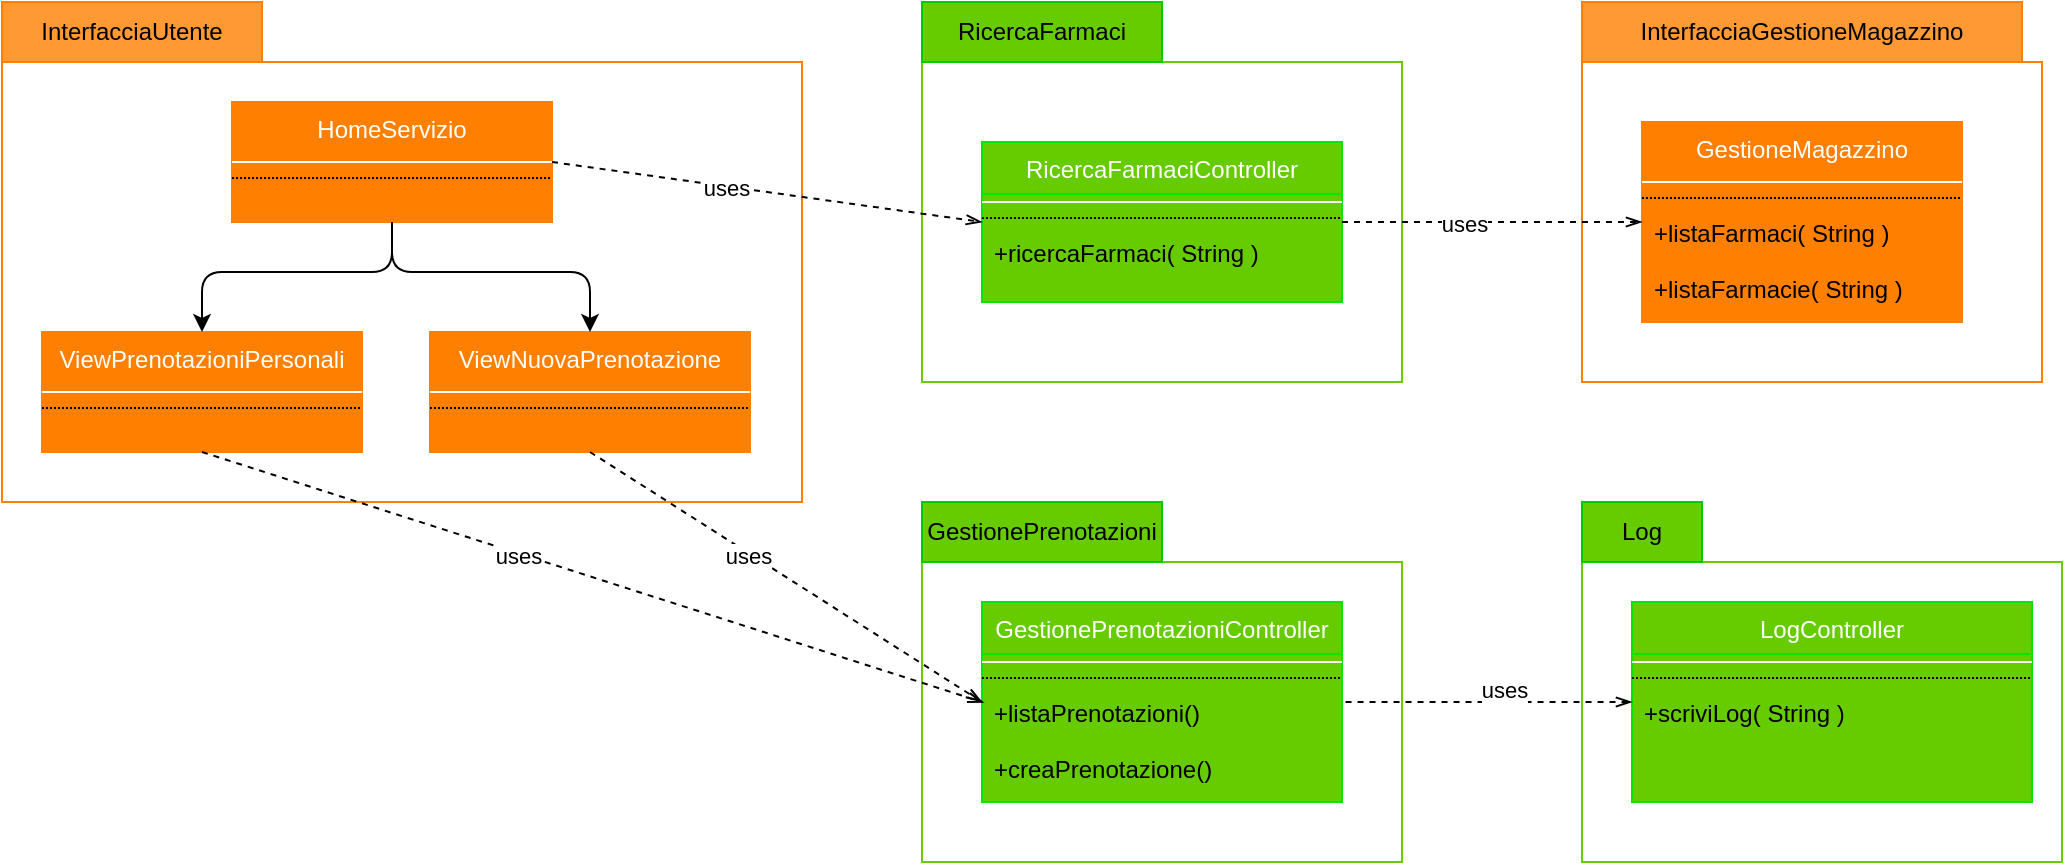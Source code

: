 <mxfile version="14.6.11" type="device"><diagram id="4dDDqyncotLdYSvt_CR8" name="Page-3"><mxGraphModel dx="1417" dy="564" grid="1" gridSize="10" guides="1" tooltips="1" connect="1" arrows="1" fold="1" page="1" pageScale="1" pageWidth="827" pageHeight="1169" math="0" shadow="0"><root><mxCell id="-rYa_-RCoVVkqTcFkCHZ-0"/><mxCell id="-rYa_-RCoVVkqTcFkCHZ-1" parent="-rYa_-RCoVVkqTcFkCHZ-0"/><mxCell id="uMdB3_oIN6MdyU5YyRza-0" value="" style="rounded=0;whiteSpace=wrap;html=1;strokeColor=#66CC00;" vertex="1" parent="-rYa_-RCoVVkqTcFkCHZ-1"><mxGeometry x="580" y="450" width="240" height="150" as="geometry"/></mxCell><mxCell id="uMdB3_oIN6MdyU5YyRza-1" value="GestionePrenotazioni" style="rounded=0;whiteSpace=wrap;html=1;strokeColor=#00CC00;gradientColor=none;fillColor=#66CC00;" vertex="1" parent="-rYa_-RCoVVkqTcFkCHZ-1"><mxGeometry x="580" y="420" width="120" height="30" as="geometry"/></mxCell><mxCell id="uMdB3_oIN6MdyU5YyRza-2" value="" style="rounded=0;whiteSpace=wrap;html=1;strokeColor=#FF8000;" vertex="1" parent="-rYa_-RCoVVkqTcFkCHZ-1"><mxGeometry x="120" y="200" width="400" height="220" as="geometry"/></mxCell><mxCell id="uMdB3_oIN6MdyU5YyRza-3" value="InterfacciaUtente" style="rounded=0;whiteSpace=wrap;html=1;gradientColor=none;strokeColor=#FF8000;fillColor=#FF9933;" vertex="1" parent="-rYa_-RCoVVkqTcFkCHZ-1"><mxGeometry x="120" y="170" width="130" height="30" as="geometry"/></mxCell><mxCell id="uMdB3_oIN6MdyU5YyRza-4" value="HomeServizio" style="swimlane;fontStyle=0;align=center;verticalAlign=top;childLayout=stackLayout;horizontal=1;startSize=26;horizontalStack=0;resizeParent=1;resizeLast=0;collapsible=1;marginBottom=0;rounded=0;shadow=0;strokeWidth=1;fontColor=#ffffff;swimlaneFillColor=#FF8000;strokeColor=#FF8000;fillColor=#FF8000;" vertex="1" parent="-rYa_-RCoVVkqTcFkCHZ-1"><mxGeometry x="235" y="220" width="160" height="60" as="geometry"><mxRectangle x="230" y="140" width="160" height="26" as="alternateBounds"/></mxGeometry></mxCell><mxCell id="uMdB3_oIN6MdyU5YyRza-5" value="" style="line;html=1;strokeWidth=1;align=left;verticalAlign=middle;spacingTop=-1;spacingLeft=3;spacingRight=3;rotatable=0;labelPosition=right;points=[];portConstraint=eastwest;strokeColor=#FFFFFF;" vertex="1" parent="uMdB3_oIN6MdyU5YyRza-4"><mxGeometry y="26" width="160" height="8" as="geometry"/></mxCell><mxCell id="uMdB3_oIN6MdyU5YyRza-6" value="" style="line;html=1;strokeWidth=1;align=left;verticalAlign=middle;spacingTop=-1;spacingLeft=3;spacingRight=3;rotatable=0;labelPosition=right;points=[];portConstraint=eastwest;dashed=1;dashPattern=1 1;" vertex="1" parent="uMdB3_oIN6MdyU5YyRza-4"><mxGeometry y="34" width="160" height="8" as="geometry"/></mxCell><mxCell id="uMdB3_oIN6MdyU5YyRza-7" value="GestionePrenotazioniController" style="swimlane;fontStyle=0;align=center;verticalAlign=top;childLayout=stackLayout;horizontal=1;startSize=26;horizontalStack=0;resizeParent=1;resizeLast=0;collapsible=1;marginBottom=0;rounded=0;shadow=0;strokeWidth=1;fontColor=#ffffff;swimlaneFillColor=#66CC00;strokeColor=#00E800;fillColor=#66CC00;" vertex="1" parent="-rYa_-RCoVVkqTcFkCHZ-1"><mxGeometry x="610" y="470" width="180" height="100" as="geometry"><mxRectangle x="230" y="140" width="160" height="26" as="alternateBounds"/></mxGeometry></mxCell><mxCell id="uMdB3_oIN6MdyU5YyRza-8" value="" style="line;html=1;strokeWidth=1;align=left;verticalAlign=middle;spacingTop=-1;spacingLeft=3;spacingRight=3;rotatable=0;labelPosition=right;points=[];portConstraint=eastwest;strokeColor=#FFFFFF;" vertex="1" parent="uMdB3_oIN6MdyU5YyRza-7"><mxGeometry y="26" width="180" height="8" as="geometry"/></mxCell><mxCell id="uMdB3_oIN6MdyU5YyRza-9" value="" style="line;html=1;strokeWidth=1;align=left;verticalAlign=middle;spacingTop=-1;spacingLeft=3;spacingRight=3;rotatable=0;labelPosition=right;points=[];portConstraint=eastwest;dashed=1;dashPattern=1 1;" vertex="1" parent="uMdB3_oIN6MdyU5YyRza-7"><mxGeometry y="34" width="180" height="8" as="geometry"/></mxCell><mxCell id="uMdB3_oIN6MdyU5YyRza-40" value="+listaPrenotazioni()" style="text;align=left;verticalAlign=top;spacingLeft=4;spacingRight=4;overflow=hidden;rotatable=0;points=[[0,0.5],[1,0.5]];portConstraint=eastwest;" vertex="1" parent="uMdB3_oIN6MdyU5YyRza-7"><mxGeometry y="42" width="180" height="28" as="geometry"/></mxCell><mxCell id="uMdB3_oIN6MdyU5YyRza-35" value="+creaPrenotazione()" style="text;align=left;verticalAlign=top;spacingLeft=4;spacingRight=4;overflow=hidden;rotatable=0;points=[[0,0.5],[1,0.5]];portConstraint=eastwest;" vertex="1" parent="uMdB3_oIN6MdyU5YyRza-7"><mxGeometry y="70" width="180" height="28" as="geometry"/></mxCell><mxCell id="uMdB3_oIN6MdyU5YyRza-14" value="ViewNuovaPrenotazione" style="swimlane;fontStyle=0;align=center;verticalAlign=top;childLayout=stackLayout;horizontal=1;startSize=26;horizontalStack=0;resizeParent=1;resizeLast=0;collapsible=1;marginBottom=0;rounded=0;shadow=0;strokeWidth=1;fontColor=#ffffff;swimlaneFillColor=#FF8000;strokeColor=#FF8000;fillColor=#FF8000;" vertex="1" parent="-rYa_-RCoVVkqTcFkCHZ-1"><mxGeometry x="334" y="335" width="160" height="60" as="geometry"><mxRectangle x="230" y="140" width="160" height="26" as="alternateBounds"/></mxGeometry></mxCell><mxCell id="uMdB3_oIN6MdyU5YyRza-15" value="" style="line;html=1;strokeWidth=1;align=left;verticalAlign=middle;spacingTop=-1;spacingLeft=3;spacingRight=3;rotatable=0;labelPosition=right;points=[];portConstraint=eastwest;strokeColor=#FFFFFF;" vertex="1" parent="uMdB3_oIN6MdyU5YyRza-14"><mxGeometry y="26" width="160" height="8" as="geometry"/></mxCell><mxCell id="uMdB3_oIN6MdyU5YyRza-16" value="" style="line;html=1;strokeWidth=1;align=left;verticalAlign=middle;spacingTop=-1;spacingLeft=3;spacingRight=3;rotatable=0;labelPosition=right;points=[];portConstraint=eastwest;dashed=1;dashPattern=1 1;" vertex="1" parent="uMdB3_oIN6MdyU5YyRza-14"><mxGeometry y="34" width="160" height="8" as="geometry"/></mxCell><mxCell id="uMdB3_oIN6MdyU5YyRza-19" value="" style="rounded=0;whiteSpace=wrap;html=1;strokeColor=#66CC00;" vertex="1" parent="-rYa_-RCoVVkqTcFkCHZ-1"><mxGeometry x="910" y="450" width="240" height="150" as="geometry"/></mxCell><mxCell id="uMdB3_oIN6MdyU5YyRza-20" value="Log" style="rounded=0;whiteSpace=wrap;html=1;strokeColor=#00CC00;gradientColor=none;fillColor=#66CC00;" vertex="1" parent="-rYa_-RCoVVkqTcFkCHZ-1"><mxGeometry x="910" y="420" width="60" height="30" as="geometry"/></mxCell><mxCell id="uMdB3_oIN6MdyU5YyRza-21" value="LogController" style="swimlane;fontStyle=0;align=center;verticalAlign=top;childLayout=stackLayout;horizontal=1;startSize=26;horizontalStack=0;resizeParent=1;resizeLast=0;collapsible=1;marginBottom=0;rounded=0;shadow=0;strokeWidth=1;fontColor=#ffffff;swimlaneFillColor=#66CC00;strokeColor=#00E800;fillColor=#66CC00;" vertex="1" parent="-rYa_-RCoVVkqTcFkCHZ-1"><mxGeometry x="935" y="470" width="200" height="100" as="geometry"><mxRectangle x="230" y="140" width="160" height="26" as="alternateBounds"/></mxGeometry></mxCell><mxCell id="uMdB3_oIN6MdyU5YyRza-22" value="" style="line;html=1;strokeWidth=1;align=left;verticalAlign=middle;spacingTop=-1;spacingLeft=3;spacingRight=3;rotatable=0;labelPosition=right;points=[];portConstraint=eastwest;strokeColor=#FFFFFF;" vertex="1" parent="uMdB3_oIN6MdyU5YyRza-21"><mxGeometry y="26" width="200" height="8" as="geometry"/></mxCell><mxCell id="uMdB3_oIN6MdyU5YyRza-23" value="" style="line;html=1;strokeWidth=1;align=left;verticalAlign=middle;spacingTop=-1;spacingLeft=3;spacingRight=3;rotatable=0;labelPosition=right;points=[];portConstraint=eastwest;dashed=1;dashPattern=1 1;" vertex="1" parent="uMdB3_oIN6MdyU5YyRza-21"><mxGeometry y="34" width="200" height="8" as="geometry"/></mxCell><mxCell id="uMdB3_oIN6MdyU5YyRza-24" value="+scriviLog( String )" style="text;align=left;verticalAlign=top;spacingLeft=4;spacingRight=4;overflow=hidden;rotatable=0;points=[[0,0.5],[1,0.5]];portConstraint=eastwest;" vertex="1" parent="uMdB3_oIN6MdyU5YyRza-21"><mxGeometry y="42" width="200" height="26" as="geometry"/></mxCell><mxCell id="uMdB3_oIN6MdyU5YyRza-25" value="" style="endArrow=none;dashed=1;html=1;strokeWidth=1;startArrow=openThin;startFill=0;exitX=0;exitY=0.5;exitDx=0;exitDy=0;entryX=1;entryY=0.5;entryDx=0;entryDy=0;" edge="1" parent="-rYa_-RCoVVkqTcFkCHZ-1" source="uMdB3_oIN6MdyU5YyRza-21" target="uMdB3_oIN6MdyU5YyRza-7"><mxGeometry width="50" height="50" relative="1" as="geometry"><mxPoint x="867" y="481" as="sourcePoint"/><mxPoint x="1120" y="515" as="targetPoint"/></mxGeometry></mxCell><mxCell id="uMdB3_oIN6MdyU5YyRza-26" value="uses" style="edgeLabel;html=1;align=center;verticalAlign=middle;resizable=0;points=[];" vertex="1" connectable="0" parent="uMdB3_oIN6MdyU5YyRza-25"><mxGeometry x="-0.112" y="1" relative="1" as="geometry"><mxPoint y="-7" as="offset"/></mxGeometry></mxCell><mxCell id="uMdB3_oIN6MdyU5YyRza-29" value="ViewPrenotazioniPersonali" style="swimlane;fontStyle=0;align=center;verticalAlign=top;childLayout=stackLayout;horizontal=1;startSize=26;horizontalStack=0;resizeParent=1;resizeLast=0;collapsible=1;marginBottom=0;rounded=0;shadow=0;strokeWidth=1;fontColor=#ffffff;swimlaneFillColor=#FF8000;strokeColor=#FF8000;fillColor=#FF8000;" vertex="1" parent="-rYa_-RCoVVkqTcFkCHZ-1"><mxGeometry x="140" y="335" width="160" height="60" as="geometry"><mxRectangle x="230" y="140" width="160" height="26" as="alternateBounds"/></mxGeometry></mxCell><mxCell id="uMdB3_oIN6MdyU5YyRza-30" value="" style="line;html=1;strokeWidth=1;align=left;verticalAlign=middle;spacingTop=-1;spacingLeft=3;spacingRight=3;rotatable=0;labelPosition=right;points=[];portConstraint=eastwest;strokeColor=#FFFFFF;" vertex="1" parent="uMdB3_oIN6MdyU5YyRza-29"><mxGeometry y="26" width="160" height="8" as="geometry"/></mxCell><mxCell id="uMdB3_oIN6MdyU5YyRza-31" value="" style="line;html=1;strokeWidth=1;align=left;verticalAlign=middle;spacingTop=-1;spacingLeft=3;spacingRight=3;rotatable=0;labelPosition=right;points=[];portConstraint=eastwest;dashed=1;dashPattern=1 1;" vertex="1" parent="uMdB3_oIN6MdyU5YyRza-29"><mxGeometry y="34" width="160" height="8" as="geometry"/></mxCell><mxCell id="uMdB3_oIN6MdyU5YyRza-43" value="" style="rounded=0;whiteSpace=wrap;html=1;strokeColor=#FF8000;" vertex="1" parent="-rYa_-RCoVVkqTcFkCHZ-1"><mxGeometry x="910" y="200" width="230" height="160" as="geometry"/></mxCell><mxCell id="uMdB3_oIN6MdyU5YyRza-44" value="InterfacciaGestioneMagazzino" style="rounded=0;whiteSpace=wrap;html=1;gradientColor=none;strokeColor=#FF8000;fillColor=#FF9933;" vertex="1" parent="-rYa_-RCoVVkqTcFkCHZ-1"><mxGeometry x="910" y="170" width="220" height="30" as="geometry"/></mxCell><mxCell id="uMdB3_oIN6MdyU5YyRza-45" value="GestioneMagazzino" style="swimlane;fontStyle=0;align=center;verticalAlign=top;childLayout=stackLayout;horizontal=1;startSize=26;horizontalStack=0;resizeParent=1;resizeLast=0;collapsible=1;marginBottom=0;rounded=0;shadow=0;strokeWidth=1;fontColor=#ffffff;swimlaneFillColor=#FF8000;strokeColor=#FF8000;fillColor=#FF8000;" vertex="1" parent="-rYa_-RCoVVkqTcFkCHZ-1"><mxGeometry x="940" y="230" width="160" height="100" as="geometry"><mxRectangle x="230" y="140" width="160" height="26" as="alternateBounds"/></mxGeometry></mxCell><mxCell id="uMdB3_oIN6MdyU5YyRza-46" value="" style="line;html=1;strokeWidth=1;align=left;verticalAlign=middle;spacingTop=-1;spacingLeft=3;spacingRight=3;rotatable=0;labelPosition=right;points=[];portConstraint=eastwest;strokeColor=#FFFFFF;" vertex="1" parent="uMdB3_oIN6MdyU5YyRza-45"><mxGeometry y="26" width="160" height="8" as="geometry"/></mxCell><mxCell id="uMdB3_oIN6MdyU5YyRza-47" value="" style="line;html=1;strokeWidth=1;align=left;verticalAlign=middle;spacingTop=-1;spacingLeft=3;spacingRight=3;rotatable=0;labelPosition=right;points=[];portConstraint=eastwest;dashed=1;dashPattern=1 1;" vertex="1" parent="uMdB3_oIN6MdyU5YyRza-45"><mxGeometry y="34" width="160" height="8" as="geometry"/></mxCell><mxCell id="uMdB3_oIN6MdyU5YyRza-66" value="+listaFarmaci( String )" style="text;align=left;verticalAlign=top;spacingLeft=4;spacingRight=4;overflow=hidden;rotatable=0;points=[[0,0.5],[1,0.5]];portConstraint=eastwest;" vertex="1" parent="uMdB3_oIN6MdyU5YyRza-45"><mxGeometry y="42" width="160" height="28" as="geometry"/></mxCell><mxCell id="uMdB3_oIN6MdyU5YyRza-65" value="+listaFarmacie( String )" style="text;align=left;verticalAlign=top;spacingLeft=4;spacingRight=4;overflow=hidden;rotatable=0;points=[[0,0.5],[1,0.5]];portConstraint=eastwest;" vertex="1" parent="uMdB3_oIN6MdyU5YyRza-45"><mxGeometry y="70" width="160" height="28" as="geometry"/></mxCell><mxCell id="tXueqFOds8GTolzMXejS-0" value="" style="rounded=0;whiteSpace=wrap;html=1;strokeColor=#66CC00;" vertex="1" parent="-rYa_-RCoVVkqTcFkCHZ-1"><mxGeometry x="580" y="200" width="240" height="160" as="geometry"/></mxCell><mxCell id="tXueqFOds8GTolzMXejS-1" value="RicercaFarmaci" style="rounded=0;whiteSpace=wrap;html=1;strokeColor=#00CC00;gradientColor=none;fillColor=#66CC00;" vertex="1" parent="-rYa_-RCoVVkqTcFkCHZ-1"><mxGeometry x="580" y="170" width="120" height="30" as="geometry"/></mxCell><mxCell id="tXueqFOds8GTolzMXejS-2" value="RicercaFarmaciController" style="swimlane;fontStyle=0;align=center;verticalAlign=top;childLayout=stackLayout;horizontal=1;startSize=26;horizontalStack=0;resizeParent=1;resizeLast=0;collapsible=1;marginBottom=0;rounded=0;shadow=0;strokeWidth=1;fontColor=#ffffff;swimlaneFillColor=#66CC00;strokeColor=#00E800;fillColor=#66CC00;" vertex="1" parent="-rYa_-RCoVVkqTcFkCHZ-1"><mxGeometry x="610" y="240" width="180" height="80" as="geometry"><mxRectangle x="230" y="140" width="160" height="26" as="alternateBounds"/></mxGeometry></mxCell><mxCell id="tXueqFOds8GTolzMXejS-3" value="" style="line;html=1;strokeWidth=1;align=left;verticalAlign=middle;spacingTop=-1;spacingLeft=3;spacingRight=3;rotatable=0;labelPosition=right;points=[];portConstraint=eastwest;strokeColor=#FFFFFF;" vertex="1" parent="tXueqFOds8GTolzMXejS-2"><mxGeometry y="26" width="180" height="8" as="geometry"/></mxCell><mxCell id="tXueqFOds8GTolzMXejS-4" value="" style="line;html=1;strokeWidth=1;align=left;verticalAlign=middle;spacingTop=-1;spacingLeft=3;spacingRight=3;rotatable=0;labelPosition=right;points=[];portConstraint=eastwest;dashed=1;dashPattern=1 1;" vertex="1" parent="tXueqFOds8GTolzMXejS-2"><mxGeometry y="34" width="180" height="8" as="geometry"/></mxCell><mxCell id="tXueqFOds8GTolzMXejS-5" value="+ricercaFarmaci( String )" style="text;align=left;verticalAlign=top;spacingLeft=4;spacingRight=4;overflow=hidden;rotatable=0;points=[[0,0.5],[1,0.5]];portConstraint=eastwest;" vertex="1" parent="tXueqFOds8GTolzMXejS-2"><mxGeometry y="42" width="180" height="28" as="geometry"/></mxCell><mxCell id="tXueqFOds8GTolzMXejS-15" value="" style="endArrow=classic;html=1;exitX=0.5;exitY=1;exitDx=0;exitDy=0;entryX=0.5;entryY=0;entryDx=0;entryDy=0;" edge="1" parent="-rYa_-RCoVVkqTcFkCHZ-1" source="uMdB3_oIN6MdyU5YyRza-4" target="uMdB3_oIN6MdyU5YyRza-29"><mxGeometry width="50" height="50" relative="1" as="geometry"><mxPoint x="760" y="435" as="sourcePoint"/><mxPoint x="810" y="385" as="targetPoint"/><Array as="points"><mxPoint x="315" y="305"/><mxPoint x="220" y="305"/></Array></mxGeometry></mxCell><mxCell id="tXueqFOds8GTolzMXejS-16" value="" style="endArrow=classic;html=1;entryX=0.5;entryY=0;entryDx=0;entryDy=0;exitX=0.5;exitY=1;exitDx=0;exitDy=0;" edge="1" parent="-rYa_-RCoVVkqTcFkCHZ-1" source="uMdB3_oIN6MdyU5YyRza-4" target="uMdB3_oIN6MdyU5YyRza-14"><mxGeometry width="50" height="50" relative="1" as="geometry"><mxPoint x="320" y="290" as="sourcePoint"/><mxPoint x="230" y="345" as="targetPoint"/><Array as="points"><mxPoint x="315" y="305"/><mxPoint x="414" y="305"/></Array></mxGeometry></mxCell><mxCell id="tXueqFOds8GTolzMXejS-17" value="" style="endArrow=openThin;html=1;exitX=0.5;exitY=1;exitDx=0;exitDy=0;entryX=0;entryY=0.5;entryDx=0;entryDy=0;dashed=1;endFill=0;" edge="1" parent="-rYa_-RCoVVkqTcFkCHZ-1" source="uMdB3_oIN6MdyU5YyRza-14" target="uMdB3_oIN6MdyU5YyRza-7"><mxGeometry width="50" height="50" relative="1" as="geometry"><mxPoint x="470" y="470" as="sourcePoint"/><mxPoint x="520" y="420" as="targetPoint"/></mxGeometry></mxCell><mxCell id="tXueqFOds8GTolzMXejS-18" value="uses" style="edgeLabel;html=1;align=center;verticalAlign=middle;resizable=0;points=[];" vertex="1" connectable="0" parent="tXueqFOds8GTolzMXejS-17"><mxGeometry x="-0.189" y="-1" relative="1" as="geometry"><mxPoint as="offset"/></mxGeometry></mxCell><mxCell id="tXueqFOds8GTolzMXejS-19" value="" style="endArrow=openThin;html=1;exitX=0.5;exitY=1;exitDx=0;exitDy=0;entryX=0.005;entryY=0.296;entryDx=0;entryDy=0;dashed=1;endFill=0;entryPerimeter=0;" edge="1" parent="-rYa_-RCoVVkqTcFkCHZ-1" source="uMdB3_oIN6MdyU5YyRza-29" target="uMdB3_oIN6MdyU5YyRza-40"><mxGeometry width="50" height="50" relative="1" as="geometry"><mxPoint x="222" y="445.0" as="sourcePoint"/><mxPoint x="418" y="570.0" as="targetPoint"/></mxGeometry></mxCell><mxCell id="tXueqFOds8GTolzMXejS-20" value="uses" style="edgeLabel;html=1;align=center;verticalAlign=middle;resizable=0;points=[];" vertex="1" connectable="0" parent="tXueqFOds8GTolzMXejS-19"><mxGeometry x="-0.189" y="-1" relative="1" as="geometry"><mxPoint as="offset"/></mxGeometry></mxCell><mxCell id="tXueqFOds8GTolzMXejS-21" value="" style="endArrow=openThin;html=1;exitX=1;exitY=0.5;exitDx=0;exitDy=0;dashed=1;endFill=0;entryX=0;entryY=0.5;entryDx=0;entryDy=0;" edge="1" parent="-rYa_-RCoVVkqTcFkCHZ-1" source="uMdB3_oIN6MdyU5YyRza-4" target="tXueqFOds8GTolzMXejS-2"><mxGeometry width="50" height="50" relative="1" as="geometry"><mxPoint x="414" y="260.0" as="sourcePoint"/><mxPoint x="804.9" y="385.288" as="targetPoint"/></mxGeometry></mxCell><mxCell id="tXueqFOds8GTolzMXejS-22" value="uses" style="edgeLabel;html=1;align=center;verticalAlign=middle;resizable=0;points=[];" vertex="1" connectable="0" parent="tXueqFOds8GTolzMXejS-21"><mxGeometry x="-0.189" y="-1" relative="1" as="geometry"><mxPoint as="offset"/></mxGeometry></mxCell><mxCell id="tXueqFOds8GTolzMXejS-23" value="" style="endArrow=openThin;html=1;dashed=1;endFill=0;entryX=0;entryY=0.5;entryDx=0;entryDy=0;" edge="1" parent="-rYa_-RCoVVkqTcFkCHZ-1" target="uMdB3_oIN6MdyU5YyRza-45"><mxGeometry width="50" height="50" relative="1" as="geometry"><mxPoint x="790" y="280" as="sourcePoint"/><mxPoint x="900" y="280" as="targetPoint"/></mxGeometry></mxCell><mxCell id="tXueqFOds8GTolzMXejS-24" value="uses" style="edgeLabel;html=1;align=center;verticalAlign=middle;resizable=0;points=[];" vertex="1" connectable="0" parent="tXueqFOds8GTolzMXejS-23"><mxGeometry x="-0.189" y="-1" relative="1" as="geometry"><mxPoint as="offset"/></mxGeometry></mxCell></root></mxGraphModel></diagram></mxfile>